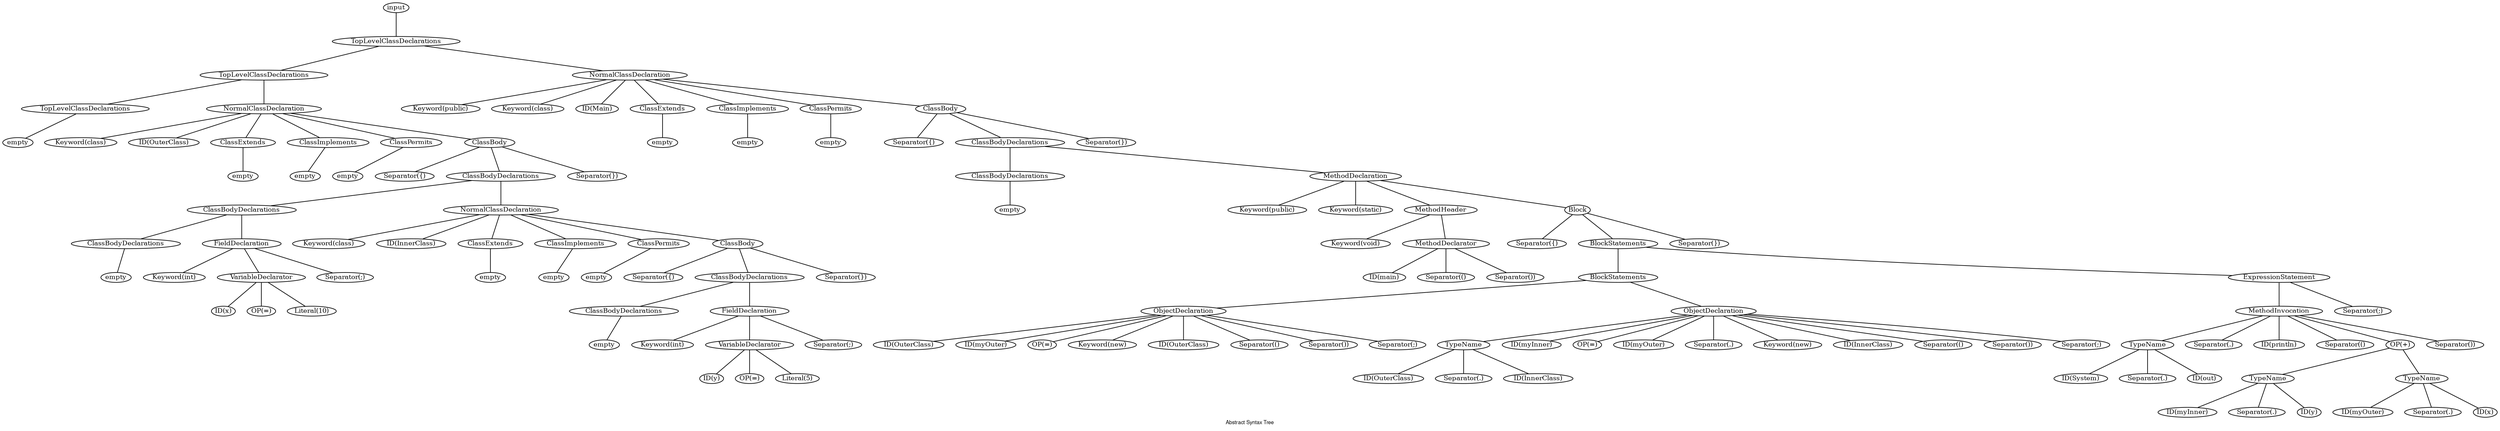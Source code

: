// dot -Tps out.dot -o out.ps

graph "Abstract Syntax Tree"
{
	fontname="Helvetica,Arial,sans-serif"
	node [fontsize=10, width=".2", height=".2", margin=0]
	edge [fontsize=6]
	graph[fontsize=8];

	label="Abstract Syntax Tree"

	n122 ;
	n122 [label="input"] ;
	n122 -- n121 ;

	n121 ;
	n121 [label="TopLevelClassDeclarations"] ;
	n121 -- n47 ;
	n121 -- n118 ;

	n47 ;
	n47 [label="TopLevelClassDeclarations"] ;
	n47 -- n0 ;
	n47 -- n44 ;

	n118 ;
	n118 [label="NormalClassDeclaration"] ;
	n118 -- n48 ;
	n118 -- n119 ;
	n118 -- n120 ;
	n118 -- n49 ;
	n118 -- n51 ;
	n118 -- n53 ;
	n118 -- n115 ;

	n0 ;
	n0 [label="TopLevelClassDeclarations"] ;
	n0 -- n1 ;

	n44 ;
	n44 [label="NormalClassDeclaration"] ;
	n44 -- n45 ;
	n44 -- n46 ;
	n44 -- n2 ;
	n44 -- n4 ;
	n44 -- n6 ;
	n44 -- n41 ;

	n48 ;
	n48 [label="Keyword(public)"] ;

	n119 ;
	n119 [label="Keyword(class)"] ;

	n120 ;
	n120 [label="ID(Main)"] ;

	n49 ;
	n49 [label="ClassExtends"] ;
	n49 -- n50 ;

	n51 ;
	n51 [label="ClassImplements"] ;
	n51 -- n52 ;

	n53 ;
	n53 [label="ClassPermits"] ;
	n53 -- n54 ;

	n115 ;
	n115 [label="ClassBody"] ;
	n115 -- n116 ;
	n115 -- n114 ;
	n115 -- n117 ;

	n1 ;
	n1 [label="empty"] ;

	n45 ;
	n45 [label="Keyword(class)"] ;

	n46 ;
	n46 [label="ID(OuterClass)"] ;

	n2 ;
	n2 [label="ClassExtends"] ;
	n2 -- n3 ;

	n4 ;
	n4 [label="ClassImplements"] ;
	n4 -- n5 ;

	n6 ;
	n6 [label="ClassPermits"] ;
	n6 -- n7 ;

	n41 ;
	n41 [label="ClassBody"] ;
	n41 -- n42 ;
	n41 -- n40 ;
	n41 -- n43 ;

	n50 ;
	n50 [label="empty"] ;

	n52 ;
	n52 [label="empty"] ;

	n54 ;
	n54 [label="empty"] ;

	n116 ;
	n116 [label="Separator({)"] ;

	n114 ;
	n114 [label="ClassBodyDeclarations"] ;
	n114 -- n55 ;
	n114 -- n112 ;

	n117 ;
	n117 [label="Separator(})"] ;

	n3 ;
	n3 [label="empty"] ;

	n5 ;
	n5 [label="empty"] ;

	n7 ;
	n7 [label="empty"] ;

	n42 ;
	n42 [label="Separator({)"] ;

	n40 ;
	n40 [label="ClassBodyDeclarations"] ;
	n40 -- n17 ;
	n40 -- n37 ;

	n43 ;
	n43 [label="Separator(})"] ;

	n55 ;
	n55 [label="ClassBodyDeclarations"] ;
	n55 -- n56 ;

	n112 ;
	n112 [label="MethodDeclaration"] ;
	n112 -- n57 ;
	n112 -- n113 ;
	n112 -- n62 ;
	n112 -- n109 ;

	n17 ;
	n17 [label="ClassBodyDeclarations"] ;
	n17 -- n8 ;
	n17 -- n15 ;

	n37 ;
	n37 [label="NormalClassDeclaration"] ;
	n37 -- n38 ;
	n37 -- n39 ;
	n37 -- n18 ;
	n37 -- n20 ;
	n37 -- n22 ;
	n37 -- n34 ;

	n56 ;
	n56 [label="empty"] ;

	n57 ;
	n57 [label="Keyword(public)"] ;

	n113 ;
	n113 [label="Keyword(static)"] ;

	n62 ;
	n62 [label="MethodHeader"] ;
	n62 -- n63 ;
	n62 -- n58 ;

	n109 ;
	n109 [label="Block"] ;
	n109 -- n110 ;
	n109 -- n108 ;
	n109 -- n111 ;

	n8 ;
	n8 [label="ClassBodyDeclarations"] ;
	n8 -- n9 ;

	n15 ;
	n15 [label="FieldDeclaration"] ;
	n15 -- n10 ;
	n15 -- n13 ;
	n15 -- n16 ;

	n38 ;
	n38 [label="Keyword(class)"] ;

	n39 ;
	n39 [label="ID(InnerClass)"] ;

	n18 ;
	n18 [label="ClassExtends"] ;
	n18 -- n19 ;

	n20 ;
	n20 [label="ClassImplements"] ;
	n20 -- n21 ;

	n22 ;
	n22 [label="ClassPermits"] ;
	n22 -- n23 ;

	n34 ;
	n34 [label="ClassBody"] ;
	n34 -- n35 ;
	n34 -- n33 ;
	n34 -- n36 ;

	n63 ;
	n63 [label="Keyword(void)"] ;

	n58 ;
	n58 [label="MethodDeclarator"] ;
	n58 -- n59 ;
	n58 -- n60 ;
	n58 -- n61 ;

	n110 ;
	n110 [label="Separator({)"] ;

	n108 ;
	n108 [label="BlockStatements"] ;
	n108 -- n87 ;
	n108 -- n106 ;

	n111 ;
	n111 [label="Separator(})"] ;

	n9 ;
	n9 [label="empty"] ;

	n10 ;
	n10 [label="Keyword(int)"] ;

	n13 ;
	n13 [label="VariableDeclarator"] ;
	n13 -- n11 ;
	n13 -- n14 ;
	n13 -- n12 ;

	n16 ;
	n16 [label="Separator(;)"] ;

	n19 ;
	n19 [label="empty"] ;

	n21 ;
	n21 [label="empty"] ;

	n23 ;
	n23 [label="empty"] ;

	n35 ;
	n35 [label="Separator({)"] ;

	n33 ;
	n33 [label="ClassBodyDeclarations"] ;
	n33 -- n24 ;
	n33 -- n31 ;

	n36 ;
	n36 [label="Separator(})"] ;

	n59 ;
	n59 [label="ID(main)"] ;

	n60 ;
	n60 [label="Separator(()"] ;

	n61 ;
	n61 [label="Separator())"] ;

	n87 ;
	n87 [label="BlockStatements"] ;
	n87 -- n65 ;
	n87 -- n78 ;

	n106 ;
	n106 [label="ExpressionStatement"] ;
	n106 -- n101 ;
	n106 -- n107 ;

	n11 ;
	n11 [label="ID(x)"] ;

	n14 ;
	n14 [label="OP(=)"] ;

	n12 ;
	n12 [label="Literal(10)"] ;

	n24 ;
	n24 [label="ClassBodyDeclarations"] ;
	n24 -- n25 ;

	n31 ;
	n31 [label="FieldDeclaration"] ;
	n31 -- n26 ;
	n31 -- n29 ;
	n31 -- n32 ;

	n65 ;
	n65 [label="ObjectDeclaration"] ;
	n65 -- n64 ;
	n65 -- n66 ;
	n65 -- n67 ;
	n65 -- n68 ;
	n65 -- n69 ;
	n65 -- n70 ;
	n65 -- n71 ;
	n65 -- n72 ;

	n78 ;
	n78 [label="ObjectDeclaration"] ;
	n78 -- n74 ;
	n78 -- n79 ;
	n78 -- n80 ;
	n78 -- n77 ;
	n78 -- n81 ;
	n78 -- n82 ;
	n78 -- n83 ;
	n78 -- n84 ;
	n78 -- n85 ;
	n78 -- n86 ;

	n101 ;
	n101 [label="MethodInvocation"] ;
	n101 -- n89 ;
	n101 -- n102 ;
	n101 -- n103 ;
	n101 -- n104 ;
	n101 -- n100 ;
	n101 -- n105 ;

	n107 ;
	n107 [label="Separator(;)"] ;

	n25 ;
	n25 [label="empty"] ;

	n26 ;
	n26 [label="Keyword(int)"] ;

	n29 ;
	n29 [label="VariableDeclarator"] ;
	n29 -- n27 ;
	n29 -- n30 ;
	n29 -- n28 ;

	n32 ;
	n32 [label="Separator(;)"] ;

	n64 ;
	n64 [label="ID(OuterClass)"] ;

	n66 ;
	n66 [label="ID(myOuter)"] ;

	n67 ;
	n67 [label="OP(=)"] ;

	n68 ;
	n68 [label="Keyword(new)"] ;

	n69 ;
	n69 [label="ID(OuterClass)"] ;

	n70 ;
	n70 [label="Separator(()"] ;

	n71 ;
	n71 [label="Separator())"] ;

	n72 ;
	n72 [label="Separator(;)"] ;

	n74 ;
	n74 [label="TypeName"] ;
	n74 -- n73 ;
	n74 -- n75 ;
	n74 -- n76 ;

	n79 ;
	n79 [label="ID(myInner)"] ;

	n80 ;
	n80 [label="OP(=)"] ;

	n77 ;
	n77 [label="ID(myOuter)"] ;

	n81 ;
	n81 [label="Separator(.)"] ;

	n82 ;
	n82 [label="Keyword(new)"] ;

	n83 ;
	n83 [label="ID(InnerClass)"] ;

	n84 ;
	n84 [label="Separator(()"] ;

	n85 ;
	n85 [label="Separator())"] ;

	n86 ;
	n86 [label="Separator(;)"] ;

	n89 ;
	n89 [label="TypeName"] ;
	n89 -- n88 ;
	n89 -- n90 ;
	n89 -- n91 ;

	n102 ;
	n102 [label="Separator(.)"] ;

	n103 ;
	n103 [label="ID(println)"] ;

	n104 ;
	n104 [label="Separator(()"] ;

	n100 ;
	n100 [label="OP(+)"] ;
	n100 -- n93 ;
	n100 -- n97 ;

	n105 ;
	n105 [label="Separator())"] ;

	n27 ;
	n27 [label="ID(y)"] ;

	n30 ;
	n30 [label="OP(=)"] ;

	n28 ;
	n28 [label="Literal(5)"] ;

	n73 ;
	n73 [label="ID(OuterClass)"] ;

	n75 ;
	n75 [label="Separator(.)"] ;

	n76 ;
	n76 [label="ID(InnerClass)"] ;

	n88 ;
	n88 [label="ID(System)"] ;

	n90 ;
	n90 [label="Separator(.)"] ;

	n91 ;
	n91 [label="ID(out)"] ;

	n93 ;
	n93 [label="TypeName"] ;
	n93 -- n92 ;
	n93 -- n94 ;
	n93 -- n95 ;

	n97 ;
	n97 [label="TypeName"] ;
	n97 -- n96 ;
	n97 -- n98 ;
	n97 -- n99 ;

	n92 ;
	n92 [label="ID(myInner)"] ;

	n94 ;
	n94 [label="Separator(.)"] ;

	n95 ;
	n95 [label="ID(y)"] ;

	n96 ;
	n96 [label="ID(myOuter)"] ;

	n98 ;
	n98 [label="Separator(.)"] ;

	n99 ;
	n99 [label="ID(x)"] ;

}
